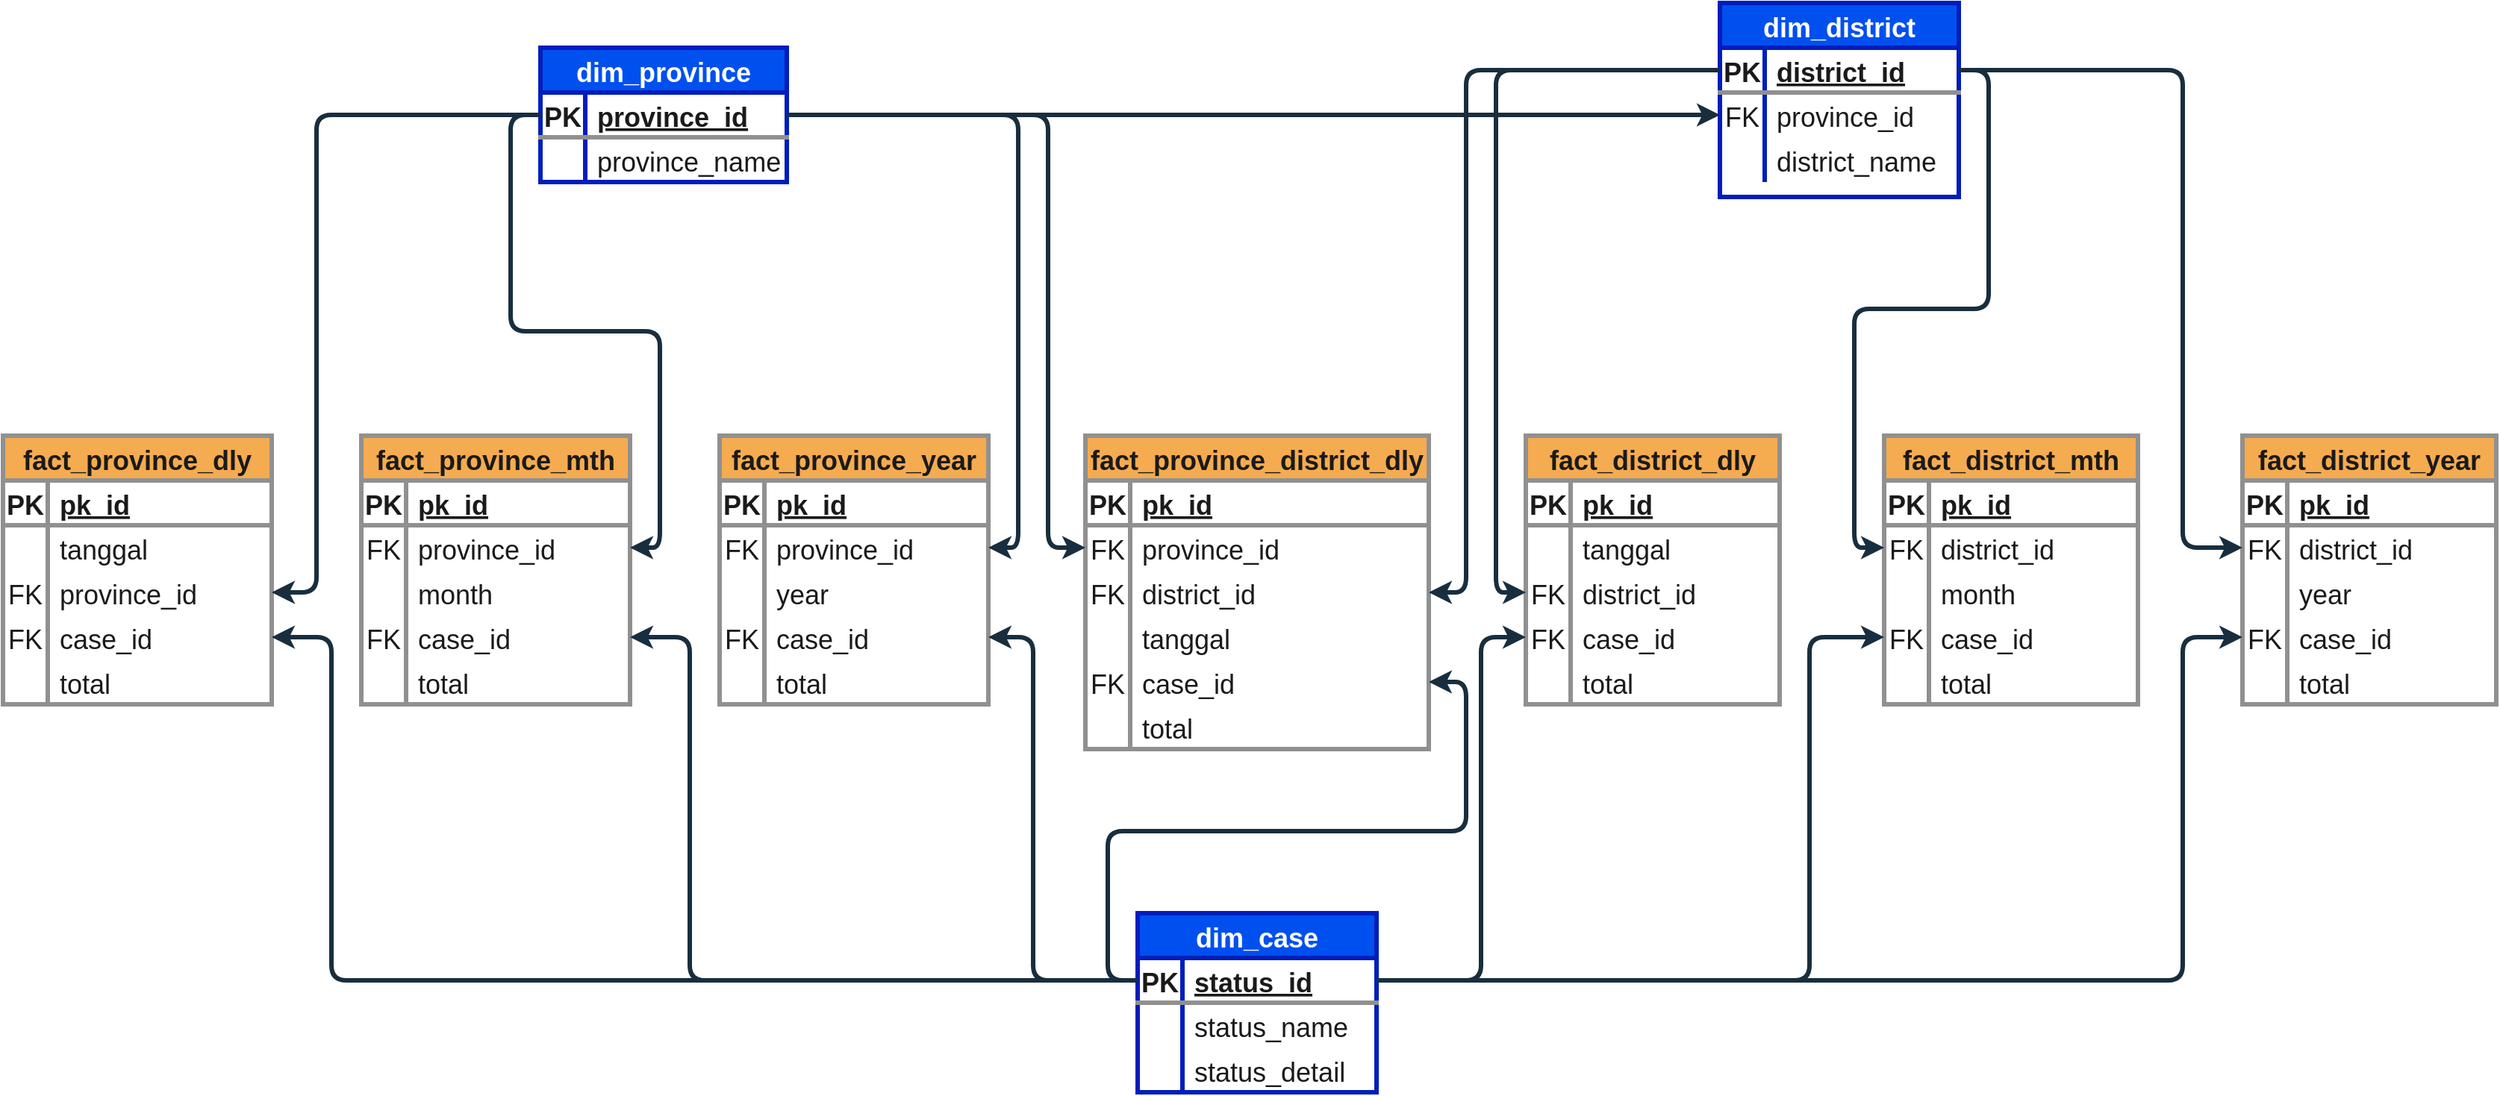 <mxfile version="17.1.0" type="device"><diagram id="R2lEEEUBdFMjLlhIrx00" name="Page-1"><mxGraphModel dx="1777" dy="952" grid="0" gridSize="10" guides="1" tooltips="1" connect="1" arrows="1" fold="1" page="1" pageScale="1" pageWidth="1700" pageHeight="900" background="#ffffff" math="0" shadow="0" extFonts="Permanent Marker^https://fonts.googleapis.com/css?family=Permanent+Marker"><root><mxCell id="0"/><mxCell id="1" parent="0"/><mxCell id="C-vyLk0tnHw3VtMMgP7b-2" value="dim_province" style="shape=table;startSize=30;container=1;collapsible=1;childLayout=tableLayout;fixedRows=1;rowLines=0;fontStyle=1;align=center;resizeLast=1;fillColor=#0050ef;strokeColor=#001DBC;fontColor=#ffffff;rounded=0;perimeterSpacing=1;strokeWidth=3;fontSize=18;" parent="1" vertex="1"><mxGeometry x="370" y="100" width="165" height="90" as="geometry"/></mxCell><mxCell id="mtWLREE-FpHignUMV0A_-235" value="" style="shape=partialRectangle;collapsible=0;dropTarget=0;pointerEvents=0;fillColor=none;points=[[0,0.5],[1,0.5]];portConstraint=eastwest;top=0;left=0;right=0;bottom=1;rounded=0;strokeColor=#909090;fontColor=#1A1A1A;fontSize=18;strokeWidth=3;" vertex="1" parent="C-vyLk0tnHw3VtMMgP7b-2"><mxGeometry y="30" width="165" height="30" as="geometry"/></mxCell><mxCell id="mtWLREE-FpHignUMV0A_-236" value="PK" style="shape=partialRectangle;overflow=hidden;connectable=0;fillColor=none;top=0;left=0;bottom=0;right=0;fontStyle=1;rounded=0;strokeColor=#909090;fontColor=#1A1A1A;fontSize=18;strokeWidth=3;" vertex="1" parent="mtWLREE-FpHignUMV0A_-235"><mxGeometry width="30" height="30" as="geometry"><mxRectangle width="30" height="30" as="alternateBounds"/></mxGeometry></mxCell><mxCell id="mtWLREE-FpHignUMV0A_-237" value="province_id" style="shape=partialRectangle;overflow=hidden;connectable=0;fillColor=none;top=0;left=0;bottom=0;right=0;align=left;spacingLeft=6;fontStyle=5;rounded=0;strokeColor=#909090;fontColor=#1A1A1A;fontSize=18;strokeWidth=3;" vertex="1" parent="mtWLREE-FpHignUMV0A_-235"><mxGeometry x="30" width="135" height="30" as="geometry"><mxRectangle width="135" height="30" as="alternateBounds"/></mxGeometry></mxCell><mxCell id="C-vyLk0tnHw3VtMMgP7b-6" value="" style="shape=partialRectangle;collapsible=0;dropTarget=0;pointerEvents=0;fillColor=none;points=[[0,0.5],[1,0.5]];portConstraint=eastwest;top=0;left=0;right=0;bottom=0;rounded=0;strokeColor=#909090;fontColor=#1A1A1A;fontSize=18;strokeWidth=3;" parent="C-vyLk0tnHw3VtMMgP7b-2" vertex="1"><mxGeometry y="60" width="165" height="30" as="geometry"/></mxCell><mxCell id="C-vyLk0tnHw3VtMMgP7b-7" value="" style="shape=partialRectangle;overflow=hidden;connectable=0;fillColor=none;top=0;left=0;bottom=0;right=0;rounded=0;strokeColor=#909090;fontColor=#1A1A1A;fontSize=18;strokeWidth=3;" parent="C-vyLk0tnHw3VtMMgP7b-6" vertex="1"><mxGeometry width="30" height="30" as="geometry"><mxRectangle width="30" height="30" as="alternateBounds"/></mxGeometry></mxCell><mxCell id="C-vyLk0tnHw3VtMMgP7b-8" value="province_name" style="shape=partialRectangle;overflow=hidden;connectable=0;fillColor=none;top=0;left=0;bottom=0;right=0;align=left;spacingLeft=6;rounded=0;strokeColor=#909090;fontColor=#1A1A1A;fontSize=18;strokeWidth=3;" parent="C-vyLk0tnHw3VtMMgP7b-6" vertex="1"><mxGeometry x="30" width="135" height="30" as="geometry"><mxRectangle width="135" height="30" as="alternateBounds"/></mxGeometry></mxCell><mxCell id="C-vyLk0tnHw3VtMMgP7b-13" value="dim_district" style="shape=table;startSize=30;container=1;collapsible=1;childLayout=tableLayout;fixedRows=1;rowLines=0;fontStyle=1;align=center;resizeLast=1;fillColor=#0050ef;fontColor=#ffffff;strokeColor=#001DBC;rounded=0;fontSize=18;strokeWidth=3;" parent="1" vertex="1"><mxGeometry x="1160" y="70" width="160" height="130" as="geometry"/></mxCell><mxCell id="C-vyLk0tnHw3VtMMgP7b-14" value="" style="shape=partialRectangle;collapsible=0;dropTarget=0;pointerEvents=0;fillColor=none;points=[[0,0.5],[1,0.5]];portConstraint=eastwest;top=0;left=0;right=0;bottom=1;rounded=0;strokeColor=#909090;fontColor=#1A1A1A;fontSize=18;strokeWidth=3;" parent="C-vyLk0tnHw3VtMMgP7b-13" vertex="1"><mxGeometry y="30" width="160" height="30" as="geometry"/></mxCell><mxCell id="C-vyLk0tnHw3VtMMgP7b-15" value="PK" style="shape=partialRectangle;overflow=hidden;connectable=0;fillColor=none;top=0;left=0;bottom=0;right=0;fontStyle=1;rounded=0;strokeColor=#909090;fontColor=#1A1A1A;fontSize=18;strokeWidth=3;" parent="C-vyLk0tnHw3VtMMgP7b-14" vertex="1"><mxGeometry width="30" height="30" as="geometry"><mxRectangle width="30" height="30" as="alternateBounds"/></mxGeometry></mxCell><mxCell id="C-vyLk0tnHw3VtMMgP7b-16" value="district_id" style="shape=partialRectangle;overflow=hidden;connectable=0;fillColor=none;top=0;left=0;bottom=0;right=0;align=left;spacingLeft=6;fontStyle=5;rounded=0;strokeColor=#909090;fontColor=#1A1A1A;fontSize=18;strokeWidth=3;" parent="C-vyLk0tnHw3VtMMgP7b-14" vertex="1"><mxGeometry x="30" width="130" height="30" as="geometry"><mxRectangle width="130" height="30" as="alternateBounds"/></mxGeometry></mxCell><mxCell id="C-vyLk0tnHw3VtMMgP7b-17" value="" style="shape=partialRectangle;collapsible=0;dropTarget=0;pointerEvents=0;fillColor=none;points=[[0,0.5],[1,0.5]];portConstraint=eastwest;top=0;left=0;right=0;bottom=0;rounded=0;strokeColor=#909090;fontColor=#1A1A1A;fontSize=18;strokeWidth=3;" parent="C-vyLk0tnHw3VtMMgP7b-13" vertex="1"><mxGeometry y="60" width="160" height="30" as="geometry"/></mxCell><mxCell id="C-vyLk0tnHw3VtMMgP7b-18" value="FK" style="shape=partialRectangle;overflow=hidden;connectable=0;fillColor=none;top=0;left=0;bottom=0;right=0;rounded=0;strokeColor=#909090;fontColor=#1A1A1A;fontSize=18;strokeWidth=3;" parent="C-vyLk0tnHw3VtMMgP7b-17" vertex="1"><mxGeometry width="30" height="30" as="geometry"><mxRectangle width="30" height="30" as="alternateBounds"/></mxGeometry></mxCell><mxCell id="C-vyLk0tnHw3VtMMgP7b-19" value="province_id" style="shape=partialRectangle;overflow=hidden;connectable=0;fillColor=none;top=0;left=0;bottom=0;right=0;align=left;spacingLeft=6;rounded=0;strokeColor=#909090;fontColor=#1A1A1A;fontSize=18;strokeWidth=3;" parent="C-vyLk0tnHw3VtMMgP7b-17" vertex="1"><mxGeometry x="30" width="130" height="30" as="geometry"><mxRectangle width="130" height="30" as="alternateBounds"/></mxGeometry></mxCell><mxCell id="C-vyLk0tnHw3VtMMgP7b-20" value="" style="shape=partialRectangle;collapsible=0;dropTarget=0;pointerEvents=0;fillColor=none;points=[[0,0.5],[1,0.5]];portConstraint=eastwest;top=0;left=0;right=0;bottom=0;rounded=0;strokeColor=#909090;fontColor=#1A1A1A;fontSize=18;strokeWidth=3;" parent="C-vyLk0tnHw3VtMMgP7b-13" vertex="1"><mxGeometry y="90" width="160" height="30" as="geometry"/></mxCell><mxCell id="C-vyLk0tnHw3VtMMgP7b-21" value="" style="shape=partialRectangle;overflow=hidden;connectable=0;fillColor=none;top=0;left=0;bottom=0;right=0;rounded=0;strokeColor=#909090;fontColor=#1A1A1A;fontSize=18;strokeWidth=3;" parent="C-vyLk0tnHw3VtMMgP7b-20" vertex="1"><mxGeometry width="30" height="30" as="geometry"><mxRectangle width="30" height="30" as="alternateBounds"/></mxGeometry></mxCell><mxCell id="C-vyLk0tnHw3VtMMgP7b-22" value="district_name" style="shape=partialRectangle;overflow=hidden;connectable=0;fillColor=none;top=0;left=0;bottom=0;right=0;align=left;spacingLeft=6;rounded=0;strokeColor=#909090;fontColor=#1A1A1A;fontSize=18;strokeWidth=3;" parent="C-vyLk0tnHw3VtMMgP7b-20" vertex="1"><mxGeometry x="30" width="130" height="30" as="geometry"><mxRectangle width="130" height="30" as="alternateBounds"/></mxGeometry></mxCell><mxCell id="C-vyLk0tnHw3VtMMgP7b-23" value="dim_case" style="shape=table;startSize=30;container=1;collapsible=1;childLayout=tableLayout;fixedRows=1;rowLines=0;fontStyle=1;align=center;resizeLast=1;fillColor=#0050ef;strokeColor=#001DBC;fontColor=#ffffff;rounded=0;fontSize=18;strokeWidth=3;" parent="1" vertex="1"><mxGeometry x="770" y="680" width="160" height="120" as="geometry"/></mxCell><mxCell id="C-vyLk0tnHw3VtMMgP7b-24" value="" style="shape=partialRectangle;collapsible=0;dropTarget=0;pointerEvents=0;fillColor=none;points=[[0,0.5],[1,0.5]];portConstraint=eastwest;top=0;left=0;right=0;bottom=1;rounded=0;strokeColor=#909090;fontColor=#1A1A1A;fontSize=18;strokeWidth=3;" parent="C-vyLk0tnHw3VtMMgP7b-23" vertex="1"><mxGeometry y="30" width="160" height="30" as="geometry"/></mxCell><mxCell id="C-vyLk0tnHw3VtMMgP7b-25" value="PK" style="shape=partialRectangle;overflow=hidden;connectable=0;fillColor=none;top=0;left=0;bottom=0;right=0;fontStyle=1;rounded=0;strokeColor=#909090;fontColor=#1A1A1A;fontSize=18;strokeWidth=3;" parent="C-vyLk0tnHw3VtMMgP7b-24" vertex="1"><mxGeometry width="30" height="30" as="geometry"><mxRectangle width="30" height="30" as="alternateBounds"/></mxGeometry></mxCell><mxCell id="C-vyLk0tnHw3VtMMgP7b-26" value="status_id" style="shape=partialRectangle;overflow=hidden;connectable=0;fillColor=none;top=0;left=0;bottom=0;right=0;align=left;spacingLeft=6;fontStyle=5;rounded=0;strokeColor=#909090;fontColor=#1A1A1A;fontSize=18;strokeWidth=3;" parent="C-vyLk0tnHw3VtMMgP7b-24" vertex="1"><mxGeometry x="30" width="130" height="30" as="geometry"><mxRectangle width="130" height="30" as="alternateBounds"/></mxGeometry></mxCell><mxCell id="C-vyLk0tnHw3VtMMgP7b-27" value="" style="shape=partialRectangle;collapsible=0;dropTarget=0;pointerEvents=0;fillColor=none;points=[[0,0.5],[1,0.5]];portConstraint=eastwest;top=0;left=0;right=0;bottom=0;rounded=0;strokeColor=#909090;fontColor=#1A1A1A;fontSize=18;strokeWidth=3;" parent="C-vyLk0tnHw3VtMMgP7b-23" vertex="1"><mxGeometry y="60" width="160" height="30" as="geometry"/></mxCell><mxCell id="C-vyLk0tnHw3VtMMgP7b-28" value="" style="shape=partialRectangle;overflow=hidden;connectable=0;fillColor=none;top=0;left=0;bottom=0;right=0;rounded=0;strokeColor=#909090;fontColor=#1A1A1A;fontSize=18;strokeWidth=3;" parent="C-vyLk0tnHw3VtMMgP7b-27" vertex="1"><mxGeometry width="30" height="30" as="geometry"><mxRectangle width="30" height="30" as="alternateBounds"/></mxGeometry></mxCell><mxCell id="C-vyLk0tnHw3VtMMgP7b-29" value="status_name" style="shape=partialRectangle;overflow=hidden;connectable=0;fillColor=none;top=0;left=0;bottom=0;right=0;align=left;spacingLeft=6;rounded=0;strokeColor=#909090;fontColor=#1A1A1A;fontSize=18;strokeWidth=3;" parent="C-vyLk0tnHw3VtMMgP7b-27" vertex="1"><mxGeometry x="30" width="130" height="30" as="geometry"><mxRectangle width="130" height="30" as="alternateBounds"/></mxGeometry></mxCell><mxCell id="mtWLREE-FpHignUMV0A_-3" style="shape=partialRectangle;collapsible=0;dropTarget=0;pointerEvents=0;fillColor=none;points=[[0,0.5],[1,0.5]];portConstraint=eastwest;top=0;left=0;right=0;bottom=0;rounded=0;strokeColor=#909090;fontColor=#1A1A1A;fontSize=18;strokeWidth=3;" vertex="1" parent="C-vyLk0tnHw3VtMMgP7b-23"><mxGeometry y="90" width="160" height="30" as="geometry"/></mxCell><mxCell id="mtWLREE-FpHignUMV0A_-4" style="shape=partialRectangle;overflow=hidden;connectable=0;fillColor=none;top=0;left=0;bottom=0;right=0;rounded=0;strokeColor=#909090;fontColor=#1A1A1A;fontSize=18;strokeWidth=3;" vertex="1" parent="mtWLREE-FpHignUMV0A_-3"><mxGeometry width="30" height="30" as="geometry"><mxRectangle width="30" height="30" as="alternateBounds"/></mxGeometry></mxCell><mxCell id="mtWLREE-FpHignUMV0A_-5" value="status_detail" style="shape=partialRectangle;overflow=hidden;connectable=0;fillColor=none;top=0;left=0;bottom=0;right=0;align=left;spacingLeft=6;rounded=0;strokeColor=#909090;fontColor=#1A1A1A;fontSize=18;strokeWidth=3;" vertex="1" parent="mtWLREE-FpHignUMV0A_-3"><mxGeometry x="30" width="130" height="30" as="geometry"><mxRectangle width="130" height="30" as="alternateBounds"/></mxGeometry></mxCell><mxCell id="mtWLREE-FpHignUMV0A_-15" value="fact_province_district_dly" style="shape=table;startSize=30;container=1;collapsible=1;childLayout=tableLayout;fixedRows=1;rowLines=0;fontStyle=1;align=center;resizeLast=1;fillColor=#F5AB50;strokeColor=#909090;fontColor=#1A1A1A;rounded=0;fontSize=18;strokeWidth=3;" vertex="1" parent="1"><mxGeometry x="735" y="360" width="230" height="210" as="geometry"/></mxCell><mxCell id="mtWLREE-FpHignUMV0A_-16" value="" style="shape=partialRectangle;collapsible=0;dropTarget=0;pointerEvents=0;fillColor=none;points=[[0,0.5],[1,0.5]];portConstraint=eastwest;top=0;left=0;right=0;bottom=1;rounded=0;strokeColor=#909090;fontColor=#1A1A1A;fontSize=18;strokeWidth=3;" vertex="1" parent="mtWLREE-FpHignUMV0A_-15"><mxGeometry y="30" width="230" height="30" as="geometry"/></mxCell><mxCell id="mtWLREE-FpHignUMV0A_-17" value="PK" style="shape=partialRectangle;overflow=hidden;connectable=0;fillColor=none;top=0;left=0;bottom=0;right=0;fontStyle=1;rounded=0;strokeColor=#909090;fontColor=#1A1A1A;fontSize=18;strokeWidth=3;" vertex="1" parent="mtWLREE-FpHignUMV0A_-16"><mxGeometry width="30" height="30" as="geometry"><mxRectangle width="30" height="30" as="alternateBounds"/></mxGeometry></mxCell><mxCell id="mtWLREE-FpHignUMV0A_-18" value="pk_id" style="shape=partialRectangle;overflow=hidden;connectable=0;fillColor=none;top=0;left=0;bottom=0;right=0;align=left;spacingLeft=6;fontStyle=5;rounded=0;strokeColor=#909090;fontColor=#1A1A1A;fontSize=18;strokeWidth=3;" vertex="1" parent="mtWLREE-FpHignUMV0A_-16"><mxGeometry x="30" width="200" height="30" as="geometry"><mxRectangle width="200" height="30" as="alternateBounds"/></mxGeometry></mxCell><mxCell id="mtWLREE-FpHignUMV0A_-19" value="" style="shape=partialRectangle;collapsible=0;dropTarget=0;pointerEvents=0;fillColor=none;points=[[0,0.5],[1,0.5]];portConstraint=eastwest;top=0;left=0;right=0;bottom=0;rounded=0;strokeColor=#909090;fontColor=#1A1A1A;fontSize=18;strokeWidth=3;" vertex="1" parent="mtWLREE-FpHignUMV0A_-15"><mxGeometry y="60" width="230" height="30" as="geometry"/></mxCell><mxCell id="mtWLREE-FpHignUMV0A_-20" value="FK" style="shape=partialRectangle;overflow=hidden;connectable=0;fillColor=none;top=0;left=0;bottom=0;right=0;rounded=0;strokeColor=#909090;fontColor=#1A1A1A;fontSize=18;strokeWidth=3;" vertex="1" parent="mtWLREE-FpHignUMV0A_-19"><mxGeometry width="30" height="30" as="geometry"><mxRectangle width="30" height="30" as="alternateBounds"/></mxGeometry></mxCell><mxCell id="mtWLREE-FpHignUMV0A_-21" value="province_id" style="shape=partialRectangle;overflow=hidden;connectable=0;fillColor=none;top=0;left=0;bottom=0;right=0;align=left;spacingLeft=6;rounded=0;strokeColor=#000000;fontColor=#1A1A1A;fontSize=18;strokeWidth=3;" vertex="1" parent="mtWLREE-FpHignUMV0A_-19"><mxGeometry x="30" width="200" height="30" as="geometry"><mxRectangle width="200" height="30" as="alternateBounds"/></mxGeometry></mxCell><mxCell id="mtWLREE-FpHignUMV0A_-22" style="shape=partialRectangle;collapsible=0;dropTarget=0;pointerEvents=0;fillColor=none;points=[[0,0.5],[1,0.5]];portConstraint=eastwest;top=0;left=0;right=0;bottom=0;rounded=0;strokeColor=#909090;fontColor=#1A1A1A;fontSize=18;strokeWidth=3;" vertex="1" parent="mtWLREE-FpHignUMV0A_-15"><mxGeometry y="90" width="230" height="30" as="geometry"/></mxCell><mxCell id="mtWLREE-FpHignUMV0A_-23" value="FK" style="shape=partialRectangle;overflow=hidden;connectable=0;fillColor=none;top=0;left=0;bottom=0;right=0;rounded=0;strokeColor=#909090;fontColor=#1A1A1A;fontSize=18;strokeWidth=3;" vertex="1" parent="mtWLREE-FpHignUMV0A_-22"><mxGeometry width="30" height="30" as="geometry"><mxRectangle width="30" height="30" as="alternateBounds"/></mxGeometry></mxCell><mxCell id="mtWLREE-FpHignUMV0A_-24" value="district_id" style="shape=partialRectangle;overflow=hidden;connectable=0;fillColor=none;top=0;left=0;bottom=0;right=0;align=left;spacingLeft=6;rounded=0;strokeColor=default;fontColor=#1A1A1A;fontSize=18;strokeWidth=3;" vertex="1" parent="mtWLREE-FpHignUMV0A_-22"><mxGeometry x="30" width="200" height="30" as="geometry"><mxRectangle width="200" height="30" as="alternateBounds"/></mxGeometry></mxCell><mxCell id="mtWLREE-FpHignUMV0A_-31" style="shape=partialRectangle;collapsible=0;dropTarget=0;pointerEvents=0;fillColor=none;points=[[0,0.5],[1,0.5]];portConstraint=eastwest;top=0;left=0;right=0;bottom=0;rounded=0;strokeColor=#909090;fontColor=#1A1A1A;fontSize=18;strokeWidth=3;" vertex="1" parent="mtWLREE-FpHignUMV0A_-15"><mxGeometry y="120" width="230" height="30" as="geometry"/></mxCell><mxCell id="mtWLREE-FpHignUMV0A_-32" style="shape=partialRectangle;overflow=hidden;connectable=0;fillColor=none;top=0;left=0;bottom=0;right=0;rounded=0;strokeColor=#909090;fontColor=#1A1A1A;fontSize=18;strokeWidth=3;" vertex="1" parent="mtWLREE-FpHignUMV0A_-31"><mxGeometry width="30" height="30" as="geometry"><mxRectangle width="30" height="30" as="alternateBounds"/></mxGeometry></mxCell><mxCell id="mtWLREE-FpHignUMV0A_-33" value="tanggal" style="shape=partialRectangle;overflow=hidden;connectable=0;fillColor=none;top=0;left=0;bottom=0;right=0;align=left;spacingLeft=6;rounded=0;strokeColor=#909090;fontColor=#1A1A1A;fontSize=18;strokeWidth=3;" vertex="1" parent="mtWLREE-FpHignUMV0A_-31"><mxGeometry x="30" width="200" height="30" as="geometry"><mxRectangle width="200" height="30" as="alternateBounds"/></mxGeometry></mxCell><mxCell id="mtWLREE-FpHignUMV0A_-28" style="shape=partialRectangle;collapsible=0;dropTarget=0;pointerEvents=0;fillColor=none;points=[[0,0.5],[1,0.5]];portConstraint=eastwest;top=0;left=0;right=0;bottom=0;rounded=0;strokeColor=#909090;fontColor=#1A1A1A;fontSize=18;strokeWidth=3;" vertex="1" parent="mtWLREE-FpHignUMV0A_-15"><mxGeometry y="150" width="230" height="30" as="geometry"/></mxCell><mxCell id="mtWLREE-FpHignUMV0A_-29" value="FK" style="shape=partialRectangle;overflow=hidden;connectable=0;fillColor=none;top=0;left=0;bottom=0;right=0;rounded=0;strokeColor=#909090;fontColor=#1A1A1A;fontSize=18;strokeWidth=3;" vertex="1" parent="mtWLREE-FpHignUMV0A_-28"><mxGeometry width="30" height="30" as="geometry"><mxRectangle width="30" height="30" as="alternateBounds"/></mxGeometry></mxCell><mxCell id="mtWLREE-FpHignUMV0A_-30" value="case_id" style="shape=partialRectangle;overflow=hidden;connectable=0;fillColor=none;top=0;left=0;bottom=0;right=0;align=left;spacingLeft=6;rounded=0;strokeColor=#909090;fontColor=#1A1A1A;fontSize=18;strokeWidth=3;" vertex="1" parent="mtWLREE-FpHignUMV0A_-28"><mxGeometry x="30" width="200" height="30" as="geometry"><mxRectangle width="200" height="30" as="alternateBounds"/></mxGeometry></mxCell><mxCell id="mtWLREE-FpHignUMV0A_-25" style="shape=partialRectangle;collapsible=0;dropTarget=0;pointerEvents=0;fillColor=none;points=[[0,0.5],[1,0.5]];portConstraint=eastwest;top=0;left=0;right=0;bottom=0;rounded=0;strokeColor=#909090;fontColor=#1A1A1A;fontSize=18;strokeWidth=3;" vertex="1" parent="mtWLREE-FpHignUMV0A_-15"><mxGeometry y="180" width="230" height="30" as="geometry"/></mxCell><mxCell id="mtWLREE-FpHignUMV0A_-26" style="shape=partialRectangle;overflow=hidden;connectable=0;fillColor=none;top=0;left=0;bottom=0;right=0;rounded=0;strokeColor=#909090;fontColor=#1A1A1A;fontSize=18;strokeWidth=3;" vertex="1" parent="mtWLREE-FpHignUMV0A_-25"><mxGeometry width="30" height="30" as="geometry"><mxRectangle width="30" height="30" as="alternateBounds"/></mxGeometry></mxCell><mxCell id="mtWLREE-FpHignUMV0A_-27" value="total" style="shape=partialRectangle;overflow=hidden;connectable=0;fillColor=none;top=0;left=0;bottom=0;right=0;align=left;spacingLeft=6;rounded=0;strokeColor=#909090;fontColor=#1A1A1A;fontSize=18;strokeWidth=3;" vertex="1" parent="mtWLREE-FpHignUMV0A_-25"><mxGeometry x="30" width="200" height="30" as="geometry"><mxRectangle width="200" height="30" as="alternateBounds"/></mxGeometry></mxCell><mxCell id="mtWLREE-FpHignUMV0A_-41" value="fact_province_dly" style="shape=table;startSize=30;container=1;collapsible=1;childLayout=tableLayout;fixedRows=1;rowLines=0;fontStyle=1;align=center;resizeLast=1;fillColor=#F5AB50;strokeColor=#909090;fontColor=#1A1A1A;rounded=0;fontSize=18;strokeWidth=3;" vertex="1" parent="1"><mxGeometry x="10" y="360" width="180" height="180" as="geometry"/></mxCell><mxCell id="mtWLREE-FpHignUMV0A_-42" value="" style="shape=partialRectangle;collapsible=0;dropTarget=0;pointerEvents=0;fillColor=none;points=[[0,0.5],[1,0.5]];portConstraint=eastwest;top=0;left=0;right=0;bottom=1;rounded=0;strokeColor=#909090;fontColor=#1A1A1A;fontSize=18;strokeWidth=3;" vertex="1" parent="mtWLREE-FpHignUMV0A_-41"><mxGeometry y="30" width="180" height="30" as="geometry"/></mxCell><mxCell id="mtWLREE-FpHignUMV0A_-43" value="PK" style="shape=partialRectangle;overflow=hidden;connectable=0;fillColor=none;top=0;left=0;bottom=0;right=0;fontStyle=1;rounded=0;strokeColor=#909090;fontColor=#1A1A1A;fontSize=18;strokeWidth=3;" vertex="1" parent="mtWLREE-FpHignUMV0A_-42"><mxGeometry width="30" height="30" as="geometry"><mxRectangle width="30" height="30" as="alternateBounds"/></mxGeometry></mxCell><mxCell id="mtWLREE-FpHignUMV0A_-44" value="pk_id" style="shape=partialRectangle;overflow=hidden;connectable=0;fillColor=none;top=0;left=0;bottom=0;right=0;align=left;spacingLeft=6;fontStyle=5;rounded=0;strokeColor=#909090;fontColor=#1A1A1A;fontSize=18;strokeWidth=3;" vertex="1" parent="mtWLREE-FpHignUMV0A_-42"><mxGeometry x="30" width="150" height="30" as="geometry"><mxRectangle width="150" height="30" as="alternateBounds"/></mxGeometry></mxCell><mxCell id="mtWLREE-FpHignUMV0A_-45" value="" style="shape=partialRectangle;collapsible=0;dropTarget=0;pointerEvents=0;fillColor=none;points=[[0,0.5],[1,0.5]];portConstraint=eastwest;top=0;left=0;right=0;bottom=0;rounded=0;strokeColor=#909090;fontColor=#1A1A1A;fontSize=18;strokeWidth=3;" vertex="1" parent="mtWLREE-FpHignUMV0A_-41"><mxGeometry y="60" width="180" height="30" as="geometry"/></mxCell><mxCell id="mtWLREE-FpHignUMV0A_-46" value="" style="shape=partialRectangle;overflow=hidden;connectable=0;fillColor=none;top=0;left=0;bottom=0;right=0;rounded=0;strokeColor=#909090;fontColor=#1A1A1A;fontSize=18;strokeWidth=3;" vertex="1" parent="mtWLREE-FpHignUMV0A_-45"><mxGeometry width="30" height="30" as="geometry"><mxRectangle width="30" height="30" as="alternateBounds"/></mxGeometry></mxCell><mxCell id="mtWLREE-FpHignUMV0A_-47" value="tanggal" style="shape=partialRectangle;overflow=hidden;connectable=0;fillColor=none;top=0;left=0;bottom=0;right=0;align=left;spacingLeft=6;rounded=0;strokeColor=#909090;fontColor=#1A1A1A;fontSize=18;strokeWidth=3;" vertex="1" parent="mtWLREE-FpHignUMV0A_-45"><mxGeometry x="30" width="150" height="30" as="geometry"><mxRectangle width="150" height="30" as="alternateBounds"/></mxGeometry></mxCell><mxCell id="mtWLREE-FpHignUMV0A_-48" style="shape=partialRectangle;collapsible=0;dropTarget=0;pointerEvents=0;fillColor=none;points=[[0,0.5],[1,0.5]];portConstraint=eastwest;top=0;left=0;right=0;bottom=0;rounded=0;strokeColor=#909090;fontColor=#1A1A1A;fontSize=18;strokeWidth=3;" vertex="1" parent="mtWLREE-FpHignUMV0A_-41"><mxGeometry y="90" width="180" height="30" as="geometry"/></mxCell><mxCell id="mtWLREE-FpHignUMV0A_-49" value="FK" style="shape=partialRectangle;overflow=hidden;connectable=0;fillColor=none;top=0;left=0;bottom=0;right=0;rounded=0;strokeColor=#909090;fontColor=#1A1A1A;fontSize=18;strokeWidth=3;" vertex="1" parent="mtWLREE-FpHignUMV0A_-48"><mxGeometry width="30" height="30" as="geometry"><mxRectangle width="30" height="30" as="alternateBounds"/></mxGeometry></mxCell><mxCell id="mtWLREE-FpHignUMV0A_-50" value="province_id" style="shape=partialRectangle;overflow=hidden;connectable=0;fillColor=none;top=0;left=0;bottom=0;right=0;align=left;spacingLeft=6;rounded=0;strokeColor=#909090;fontColor=#1A1A1A;fontSize=18;labelBorderColor=none;perimeterSpacing=7;strokeWidth=3;" vertex="1" parent="mtWLREE-FpHignUMV0A_-48"><mxGeometry x="30" width="150" height="30" as="geometry"><mxRectangle width="150" height="30" as="alternateBounds"/></mxGeometry></mxCell><mxCell id="mtWLREE-FpHignUMV0A_-51" style="shape=partialRectangle;collapsible=0;dropTarget=0;pointerEvents=0;fillColor=none;points=[[0,0.5],[1,0.5]];portConstraint=eastwest;top=0;left=0;right=0;bottom=0;rounded=0;strokeColor=#909090;fontColor=#1A1A1A;fontSize=18;strokeWidth=3;" vertex="1" parent="mtWLREE-FpHignUMV0A_-41"><mxGeometry y="120" width="180" height="30" as="geometry"/></mxCell><mxCell id="mtWLREE-FpHignUMV0A_-52" value="FK" style="shape=partialRectangle;overflow=hidden;connectable=0;fillColor=none;top=0;left=0;bottom=0;right=0;rounded=0;strokeColor=#909090;fontColor=#1A1A1A;fontSize=18;strokeWidth=3;" vertex="1" parent="mtWLREE-FpHignUMV0A_-51"><mxGeometry width="30" height="30" as="geometry"><mxRectangle width="30" height="30" as="alternateBounds"/></mxGeometry></mxCell><mxCell id="mtWLREE-FpHignUMV0A_-53" value="case_id" style="shape=partialRectangle;overflow=hidden;connectable=0;fillColor=none;top=0;left=0;bottom=0;right=0;align=left;spacingLeft=6;rounded=0;strokeColor=#909090;fontColor=#1A1A1A;fontSize=18;strokeWidth=3;" vertex="1" parent="mtWLREE-FpHignUMV0A_-51"><mxGeometry x="30" width="150" height="30" as="geometry"><mxRectangle width="150" height="30" as="alternateBounds"/></mxGeometry></mxCell><mxCell id="mtWLREE-FpHignUMV0A_-57" style="shape=partialRectangle;collapsible=0;dropTarget=0;pointerEvents=0;fillColor=none;points=[[0,0.5],[1,0.5]];portConstraint=eastwest;top=0;left=0;right=0;bottom=0;rounded=0;strokeColor=#909090;fontColor=#1A1A1A;fontSize=18;strokeWidth=3;" vertex="1" parent="mtWLREE-FpHignUMV0A_-41"><mxGeometry y="150" width="180" height="30" as="geometry"/></mxCell><mxCell id="mtWLREE-FpHignUMV0A_-58" style="shape=partialRectangle;overflow=hidden;connectable=0;fillColor=none;top=0;left=0;bottom=0;right=0;rounded=0;strokeColor=#909090;fontColor=#1A1A1A;fontSize=18;strokeWidth=3;" vertex="1" parent="mtWLREE-FpHignUMV0A_-57"><mxGeometry width="30" height="30" as="geometry"><mxRectangle width="30" height="30" as="alternateBounds"/></mxGeometry></mxCell><mxCell id="mtWLREE-FpHignUMV0A_-59" value="total" style="shape=partialRectangle;overflow=hidden;connectable=0;fillColor=none;top=0;left=0;bottom=0;right=0;align=left;spacingLeft=6;rounded=0;strokeColor=#909090;fontColor=#1A1A1A;fontSize=18;strokeWidth=3;" vertex="1" parent="mtWLREE-FpHignUMV0A_-57"><mxGeometry x="30" width="150" height="30" as="geometry"><mxRectangle width="150" height="30" as="alternateBounds"/></mxGeometry></mxCell><mxCell id="mtWLREE-FpHignUMV0A_-60" value="fact_province_mth" style="shape=table;startSize=30;container=1;collapsible=1;childLayout=tableLayout;fixedRows=1;rowLines=0;fontStyle=1;align=center;resizeLast=1;fillColor=#F5AB50;strokeColor=#909090;fontColor=#1A1A1A;rounded=0;fontSize=18;strokeWidth=3;" vertex="1" parent="1"><mxGeometry x="250" y="360" width="180" height="180" as="geometry"/></mxCell><mxCell id="mtWLREE-FpHignUMV0A_-61" value="" style="shape=partialRectangle;collapsible=0;dropTarget=0;pointerEvents=0;fillColor=none;points=[[0,0.5],[1,0.5]];portConstraint=eastwest;top=0;left=0;right=0;bottom=1;rounded=0;strokeColor=#909090;fontColor=#1A1A1A;fontSize=18;strokeWidth=3;" vertex="1" parent="mtWLREE-FpHignUMV0A_-60"><mxGeometry y="30" width="180" height="30" as="geometry"/></mxCell><mxCell id="mtWLREE-FpHignUMV0A_-62" value="PK" style="shape=partialRectangle;overflow=hidden;connectable=0;fillColor=none;top=0;left=0;bottom=0;right=0;fontStyle=1;rounded=0;strokeColor=#909090;fontColor=#1A1A1A;fontSize=18;strokeWidth=3;" vertex="1" parent="mtWLREE-FpHignUMV0A_-61"><mxGeometry width="30" height="30" as="geometry"><mxRectangle width="30" height="30" as="alternateBounds"/></mxGeometry></mxCell><mxCell id="mtWLREE-FpHignUMV0A_-63" value="pk_id" style="shape=partialRectangle;overflow=hidden;connectable=0;fillColor=none;top=0;left=0;bottom=0;right=0;align=left;spacingLeft=6;fontStyle=5;rounded=0;strokeColor=#909090;fontColor=#1A1A1A;fontSize=18;strokeWidth=3;" vertex="1" parent="mtWLREE-FpHignUMV0A_-61"><mxGeometry x="30" width="150" height="30" as="geometry"><mxRectangle width="150" height="30" as="alternateBounds"/></mxGeometry></mxCell><mxCell id="mtWLREE-FpHignUMV0A_-64" value="" style="shape=partialRectangle;collapsible=0;dropTarget=0;pointerEvents=0;fillColor=none;points=[[0,0.5],[1,0.5]];portConstraint=eastwest;top=0;left=0;right=0;bottom=0;rounded=0;strokeColor=#909090;fontColor=#1A1A1A;fontSize=18;strokeWidth=3;" vertex="1" parent="mtWLREE-FpHignUMV0A_-60"><mxGeometry y="60" width="180" height="30" as="geometry"/></mxCell><mxCell id="mtWLREE-FpHignUMV0A_-65" value="FK" style="shape=partialRectangle;overflow=hidden;connectable=0;fillColor=none;top=0;left=0;bottom=0;right=0;rounded=0;strokeColor=#909090;fontColor=#1A1A1A;fontSize=18;strokeWidth=3;" vertex="1" parent="mtWLREE-FpHignUMV0A_-64"><mxGeometry width="30" height="30" as="geometry"><mxRectangle width="30" height="30" as="alternateBounds"/></mxGeometry></mxCell><mxCell id="mtWLREE-FpHignUMV0A_-66" value="province_id" style="shape=partialRectangle;overflow=hidden;connectable=0;fillColor=none;top=0;left=0;bottom=0;right=0;align=left;spacingLeft=6;rounded=0;strokeColor=#909090;fontColor=#1A1A1A;fontSize=18;strokeWidth=3;" vertex="1" parent="mtWLREE-FpHignUMV0A_-64"><mxGeometry x="30" width="150" height="30" as="geometry"><mxRectangle width="150" height="30" as="alternateBounds"/></mxGeometry></mxCell><mxCell id="mtWLREE-FpHignUMV0A_-67" style="shape=partialRectangle;collapsible=0;dropTarget=0;pointerEvents=0;fillColor=none;points=[[0,0.5],[1,0.5]];portConstraint=eastwest;top=0;left=0;right=0;bottom=0;rounded=0;strokeColor=#909090;fontColor=#1A1A1A;fontSize=18;strokeWidth=3;" vertex="1" parent="mtWLREE-FpHignUMV0A_-60"><mxGeometry y="90" width="180" height="30" as="geometry"/></mxCell><mxCell id="mtWLREE-FpHignUMV0A_-68" value="" style="shape=partialRectangle;overflow=hidden;connectable=0;fillColor=none;top=0;left=0;bottom=0;right=0;rounded=0;strokeColor=#909090;fontColor=#1A1A1A;fontSize=18;strokeWidth=3;" vertex="1" parent="mtWLREE-FpHignUMV0A_-67"><mxGeometry width="30" height="30" as="geometry"><mxRectangle width="30" height="30" as="alternateBounds"/></mxGeometry></mxCell><mxCell id="mtWLREE-FpHignUMV0A_-69" value="month" style="shape=partialRectangle;overflow=hidden;connectable=0;fillColor=none;top=0;left=0;bottom=0;right=0;align=left;spacingLeft=6;rounded=0;strokeColor=#909090;fontColor=#1A1A1A;fontSize=18;strokeWidth=3;" vertex="1" parent="mtWLREE-FpHignUMV0A_-67"><mxGeometry x="30" width="150" height="30" as="geometry"><mxRectangle width="150" height="30" as="alternateBounds"/></mxGeometry></mxCell><mxCell id="mtWLREE-FpHignUMV0A_-73" style="shape=partialRectangle;collapsible=0;dropTarget=0;pointerEvents=0;fillColor=none;points=[[0,0.5],[1,0.5]];portConstraint=eastwest;top=0;left=0;right=0;bottom=0;rounded=0;strokeColor=#909090;fontColor=#1A1A1A;fontSize=18;strokeWidth=3;" vertex="1" parent="mtWLREE-FpHignUMV0A_-60"><mxGeometry y="120" width="180" height="30" as="geometry"/></mxCell><mxCell id="mtWLREE-FpHignUMV0A_-74" value="FK" style="shape=partialRectangle;overflow=hidden;connectable=0;fillColor=none;top=0;left=0;bottom=0;right=0;rounded=0;strokeColor=#909090;fontColor=#1A1A1A;fontSize=18;strokeWidth=3;" vertex="1" parent="mtWLREE-FpHignUMV0A_-73"><mxGeometry width="30" height="30" as="geometry"><mxRectangle width="30" height="30" as="alternateBounds"/></mxGeometry></mxCell><mxCell id="mtWLREE-FpHignUMV0A_-75" value="case_id" style="shape=partialRectangle;overflow=hidden;connectable=0;fillColor=none;top=0;left=0;bottom=0;right=0;align=left;spacingLeft=6;rounded=0;strokeColor=#909090;fontColor=#1A1A1A;fontSize=18;strokeWidth=3;" vertex="1" parent="mtWLREE-FpHignUMV0A_-73"><mxGeometry x="30" width="150" height="30" as="geometry"><mxRectangle width="150" height="30" as="alternateBounds"/></mxGeometry></mxCell><mxCell id="mtWLREE-FpHignUMV0A_-76" style="shape=partialRectangle;collapsible=0;dropTarget=0;pointerEvents=0;fillColor=none;points=[[0,0.5],[1,0.5]];portConstraint=eastwest;top=0;left=0;right=0;bottom=0;rounded=0;strokeColor=#909090;fontColor=#1A1A1A;fontSize=18;strokeWidth=3;" vertex="1" parent="mtWLREE-FpHignUMV0A_-60"><mxGeometry y="150" width="180" height="30" as="geometry"/></mxCell><mxCell id="mtWLREE-FpHignUMV0A_-77" style="shape=partialRectangle;overflow=hidden;connectable=0;fillColor=none;top=0;left=0;bottom=0;right=0;rounded=0;strokeColor=#909090;fontColor=#1A1A1A;fontSize=18;strokeWidth=3;" vertex="1" parent="mtWLREE-FpHignUMV0A_-76"><mxGeometry width="30" height="30" as="geometry"><mxRectangle width="30" height="30" as="alternateBounds"/></mxGeometry></mxCell><mxCell id="mtWLREE-FpHignUMV0A_-78" value="total" style="shape=partialRectangle;overflow=hidden;connectable=0;fillColor=none;top=0;left=0;bottom=0;right=0;align=left;spacingLeft=6;rounded=0;strokeColor=#909090;fontColor=#1A1A1A;fontSize=18;strokeWidth=3;" vertex="1" parent="mtWLREE-FpHignUMV0A_-76"><mxGeometry x="30" width="150" height="30" as="geometry"><mxRectangle width="150" height="30" as="alternateBounds"/></mxGeometry></mxCell><mxCell id="mtWLREE-FpHignUMV0A_-158" value="fact_province_year" style="shape=table;startSize=30;container=1;collapsible=1;childLayout=tableLayout;fixedRows=1;rowLines=0;fontStyle=1;align=center;resizeLast=1;fillColor=#F5AB50;strokeColor=#909090;fontColor=#1A1A1A;rounded=0;fontSize=18;strokeWidth=3;" vertex="1" parent="1"><mxGeometry x="490" y="360" width="180" height="180" as="geometry"/></mxCell><mxCell id="mtWLREE-FpHignUMV0A_-159" value="" style="shape=partialRectangle;collapsible=0;dropTarget=0;pointerEvents=0;fillColor=none;points=[[0,0.5],[1,0.5]];portConstraint=eastwest;top=0;left=0;right=0;bottom=1;rounded=0;strokeColor=#909090;fontColor=#1A1A1A;fontSize=18;strokeWidth=3;" vertex="1" parent="mtWLREE-FpHignUMV0A_-158"><mxGeometry y="30" width="180" height="30" as="geometry"/></mxCell><mxCell id="mtWLREE-FpHignUMV0A_-160" value="PK" style="shape=partialRectangle;overflow=hidden;connectable=0;fillColor=none;top=0;left=0;bottom=0;right=0;fontStyle=1;rounded=0;strokeColor=#909090;fontColor=#1A1A1A;fontSize=18;strokeWidth=3;" vertex="1" parent="mtWLREE-FpHignUMV0A_-159"><mxGeometry width="30" height="30" as="geometry"><mxRectangle width="30" height="30" as="alternateBounds"/></mxGeometry></mxCell><mxCell id="mtWLREE-FpHignUMV0A_-161" value="pk_id" style="shape=partialRectangle;overflow=hidden;connectable=0;fillColor=none;top=0;left=0;bottom=0;right=0;align=left;spacingLeft=6;fontStyle=5;rounded=0;strokeColor=#909090;fontColor=#1A1A1A;fontSize=18;strokeWidth=3;" vertex="1" parent="mtWLREE-FpHignUMV0A_-159"><mxGeometry x="30" width="150" height="30" as="geometry"><mxRectangle width="150" height="30" as="alternateBounds"/></mxGeometry></mxCell><mxCell id="mtWLREE-FpHignUMV0A_-162" value="" style="shape=partialRectangle;collapsible=0;dropTarget=0;pointerEvents=0;fillColor=none;points=[[0,0.5],[1,0.5]];portConstraint=eastwest;top=0;left=0;right=0;bottom=0;rounded=0;strokeColor=#909090;fontColor=#1A1A1A;fontSize=18;strokeWidth=3;" vertex="1" parent="mtWLREE-FpHignUMV0A_-158"><mxGeometry y="60" width="180" height="30" as="geometry"/></mxCell><mxCell id="mtWLREE-FpHignUMV0A_-163" value="FK" style="shape=partialRectangle;overflow=hidden;connectable=0;fillColor=none;top=0;left=0;bottom=0;right=0;rounded=0;strokeColor=#909090;fontColor=#1A1A1A;fontSize=18;strokeWidth=3;" vertex="1" parent="mtWLREE-FpHignUMV0A_-162"><mxGeometry width="30" height="30" as="geometry"><mxRectangle width="30" height="30" as="alternateBounds"/></mxGeometry></mxCell><mxCell id="mtWLREE-FpHignUMV0A_-164" value="province_id" style="shape=partialRectangle;overflow=hidden;connectable=0;fillColor=none;top=0;left=0;bottom=0;right=0;align=left;spacingLeft=6;rounded=0;strokeColor=#909090;fontColor=#1A1A1A;fontSize=18;strokeWidth=3;" vertex="1" parent="mtWLREE-FpHignUMV0A_-162"><mxGeometry x="30" width="150" height="30" as="geometry"><mxRectangle width="150" height="30" as="alternateBounds"/></mxGeometry></mxCell><mxCell id="mtWLREE-FpHignUMV0A_-165" style="shape=partialRectangle;collapsible=0;dropTarget=0;pointerEvents=0;fillColor=none;points=[[0,0.5],[1,0.5]];portConstraint=eastwest;top=0;left=0;right=0;bottom=0;rounded=0;strokeColor=#909090;fontColor=#1A1A1A;fontSize=18;strokeWidth=3;" vertex="1" parent="mtWLREE-FpHignUMV0A_-158"><mxGeometry y="90" width="180" height="30" as="geometry"/></mxCell><mxCell id="mtWLREE-FpHignUMV0A_-166" value="" style="shape=partialRectangle;overflow=hidden;connectable=0;fillColor=none;top=0;left=0;bottom=0;right=0;rounded=0;strokeColor=#909090;fontColor=#1A1A1A;fontSize=18;strokeWidth=3;" vertex="1" parent="mtWLREE-FpHignUMV0A_-165"><mxGeometry width="30" height="30" as="geometry"><mxRectangle width="30" height="30" as="alternateBounds"/></mxGeometry></mxCell><mxCell id="mtWLREE-FpHignUMV0A_-167" value="year" style="shape=partialRectangle;overflow=hidden;connectable=0;fillColor=none;top=0;left=0;bottom=0;right=0;align=left;spacingLeft=6;rounded=0;strokeColor=#909090;fontColor=#1A1A1A;fontSize=18;strokeWidth=3;" vertex="1" parent="mtWLREE-FpHignUMV0A_-165"><mxGeometry x="30" width="150" height="30" as="geometry"><mxRectangle width="150" height="30" as="alternateBounds"/></mxGeometry></mxCell><mxCell id="mtWLREE-FpHignUMV0A_-168" style="shape=partialRectangle;collapsible=0;dropTarget=0;pointerEvents=0;fillColor=none;points=[[0,0.5],[1,0.5]];portConstraint=eastwest;top=0;left=0;right=0;bottom=0;rounded=0;strokeColor=#909090;fontColor=#1A1A1A;fontSize=18;strokeWidth=3;" vertex="1" parent="mtWLREE-FpHignUMV0A_-158"><mxGeometry y="120" width="180" height="30" as="geometry"/></mxCell><mxCell id="mtWLREE-FpHignUMV0A_-169" value="FK" style="shape=partialRectangle;overflow=hidden;connectable=0;fillColor=none;top=0;left=0;bottom=0;right=0;rounded=0;strokeColor=#909090;fontColor=#1A1A1A;fontSize=18;strokeWidth=3;" vertex="1" parent="mtWLREE-FpHignUMV0A_-168"><mxGeometry width="30" height="30" as="geometry"><mxRectangle width="30" height="30" as="alternateBounds"/></mxGeometry></mxCell><mxCell id="mtWLREE-FpHignUMV0A_-170" value="case_id" style="shape=partialRectangle;overflow=hidden;connectable=0;fillColor=none;top=0;left=0;bottom=0;right=0;align=left;spacingLeft=6;rounded=0;strokeColor=#909090;fontColor=#1A1A1A;fontSize=18;strokeWidth=3;" vertex="1" parent="mtWLREE-FpHignUMV0A_-168"><mxGeometry x="30" width="150" height="30" as="geometry"><mxRectangle width="150" height="30" as="alternateBounds"/></mxGeometry></mxCell><mxCell id="mtWLREE-FpHignUMV0A_-171" style="shape=partialRectangle;collapsible=0;dropTarget=0;pointerEvents=0;fillColor=none;points=[[0,0.5],[1,0.5]];portConstraint=eastwest;top=0;left=0;right=0;bottom=0;rounded=0;strokeColor=#909090;fontColor=#1A1A1A;fontSize=18;strokeWidth=3;" vertex="1" parent="mtWLREE-FpHignUMV0A_-158"><mxGeometry y="150" width="180" height="30" as="geometry"/></mxCell><mxCell id="mtWLREE-FpHignUMV0A_-172" style="shape=partialRectangle;overflow=hidden;connectable=0;fillColor=none;top=0;left=0;bottom=0;right=0;rounded=0;strokeColor=#909090;fontColor=#1A1A1A;fontSize=18;strokeWidth=3;" vertex="1" parent="mtWLREE-FpHignUMV0A_-171"><mxGeometry width="30" height="30" as="geometry"><mxRectangle width="30" height="30" as="alternateBounds"/></mxGeometry></mxCell><mxCell id="mtWLREE-FpHignUMV0A_-173" value="total" style="shape=partialRectangle;overflow=hidden;connectable=0;fillColor=none;top=0;left=0;bottom=0;right=0;align=left;spacingLeft=6;rounded=0;strokeColor=#909090;fontColor=#1A1A1A;fontSize=18;strokeWidth=3;" vertex="1" parent="mtWLREE-FpHignUMV0A_-171"><mxGeometry x="30" width="150" height="30" as="geometry"><mxRectangle width="150" height="30" as="alternateBounds"/></mxGeometry></mxCell><mxCell id="mtWLREE-FpHignUMV0A_-174" value="fact_district_dly" style="shape=table;startSize=30;container=1;collapsible=1;childLayout=tableLayout;fixedRows=1;rowLines=0;fontStyle=1;align=center;resizeLast=1;fillColor=#F5AB50;strokeColor=#909090;fontColor=#1A1A1A;rounded=0;fontSize=18;strokeWidth=3;labelBackgroundColor=none;" vertex="1" parent="1"><mxGeometry x="1030" y="360" width="170" height="180" as="geometry"/></mxCell><mxCell id="mtWLREE-FpHignUMV0A_-175" value="" style="shape=partialRectangle;collapsible=0;dropTarget=0;pointerEvents=0;fillColor=none;points=[[0,0.5],[1,0.5]];portConstraint=eastwest;top=0;left=0;right=0;bottom=1;rounded=0;strokeColor=#909090;fontColor=#1A1A1A;fontSize=18;strokeWidth=3;" vertex="1" parent="mtWLREE-FpHignUMV0A_-174"><mxGeometry y="30" width="170" height="30" as="geometry"/></mxCell><mxCell id="mtWLREE-FpHignUMV0A_-176" value="PK" style="shape=partialRectangle;overflow=hidden;connectable=0;fillColor=none;top=0;left=0;bottom=0;right=0;fontStyle=1;rounded=0;strokeColor=#909090;fontColor=#1A1A1A;fontSize=18;strokeWidth=3;" vertex="1" parent="mtWLREE-FpHignUMV0A_-175"><mxGeometry width="30" height="30" as="geometry"><mxRectangle width="30" height="30" as="alternateBounds"/></mxGeometry></mxCell><mxCell id="mtWLREE-FpHignUMV0A_-177" value="pk_id" style="shape=partialRectangle;overflow=hidden;connectable=0;fillColor=none;top=0;left=0;bottom=0;right=0;align=left;spacingLeft=6;fontStyle=5;rounded=0;strokeColor=#909090;fontColor=#1A1A1A;fontSize=18;strokeWidth=3;" vertex="1" parent="mtWLREE-FpHignUMV0A_-175"><mxGeometry x="30" width="140" height="30" as="geometry"><mxRectangle width="140" height="30" as="alternateBounds"/></mxGeometry></mxCell><mxCell id="mtWLREE-FpHignUMV0A_-178" value="" style="shape=partialRectangle;collapsible=0;dropTarget=0;pointerEvents=0;fillColor=none;points=[[0,0.5],[1,0.5]];portConstraint=eastwest;top=0;left=0;right=0;bottom=0;rounded=0;strokeColor=#909090;fontColor=#1A1A1A;fontSize=18;strokeWidth=3;" vertex="1" parent="mtWLREE-FpHignUMV0A_-174"><mxGeometry y="60" width="170" height="30" as="geometry"/></mxCell><mxCell id="mtWLREE-FpHignUMV0A_-179" value="" style="shape=partialRectangle;overflow=hidden;connectable=0;fillColor=none;top=0;left=0;bottom=0;right=0;rounded=0;strokeColor=#909090;fontColor=#1A1A1A;fontSize=18;strokeWidth=3;" vertex="1" parent="mtWLREE-FpHignUMV0A_-178"><mxGeometry width="30" height="30" as="geometry"><mxRectangle width="30" height="30" as="alternateBounds"/></mxGeometry></mxCell><mxCell id="mtWLREE-FpHignUMV0A_-180" value="tanggal" style="shape=partialRectangle;overflow=hidden;connectable=0;fillColor=none;top=0;left=0;bottom=0;right=0;align=left;spacingLeft=6;rounded=0;strokeColor=#909090;fontColor=#1A1A1A;fontSize=18;strokeWidth=3;" vertex="1" parent="mtWLREE-FpHignUMV0A_-178"><mxGeometry x="30" width="140" height="30" as="geometry"><mxRectangle width="140" height="30" as="alternateBounds"/></mxGeometry></mxCell><mxCell id="mtWLREE-FpHignUMV0A_-181" style="shape=partialRectangle;collapsible=0;dropTarget=0;pointerEvents=0;fillColor=none;points=[[0,0.5],[1,0.5]];portConstraint=eastwest;top=0;left=0;right=0;bottom=0;rounded=0;strokeColor=#909090;fontColor=#1A1A1A;fontSize=18;strokeWidth=3;" vertex="1" parent="mtWLREE-FpHignUMV0A_-174"><mxGeometry y="90" width="170" height="30" as="geometry"/></mxCell><mxCell id="mtWLREE-FpHignUMV0A_-182" value="FK" style="shape=partialRectangle;overflow=hidden;connectable=0;fillColor=none;top=0;left=0;bottom=0;right=0;rounded=0;strokeColor=#909090;fontColor=#1A1A1A;fontSize=18;strokeWidth=3;" vertex="1" parent="mtWLREE-FpHignUMV0A_-181"><mxGeometry width="30" height="30" as="geometry"><mxRectangle width="30" height="30" as="alternateBounds"/></mxGeometry></mxCell><mxCell id="mtWLREE-FpHignUMV0A_-183" value="district_id" style="shape=partialRectangle;overflow=hidden;connectable=0;fillColor=none;top=0;left=0;bottom=0;right=0;align=left;spacingLeft=6;rounded=0;strokeColor=#909090;fontColor=#1A1A1A;fontSize=18;strokeWidth=3;" vertex="1" parent="mtWLREE-FpHignUMV0A_-181"><mxGeometry x="30" width="140" height="30" as="geometry"><mxRectangle width="140" height="30" as="alternateBounds"/></mxGeometry></mxCell><mxCell id="mtWLREE-FpHignUMV0A_-184" style="shape=partialRectangle;collapsible=0;dropTarget=0;pointerEvents=0;fillColor=none;points=[[0,0.5],[1,0.5]];portConstraint=eastwest;top=0;left=0;right=0;bottom=0;rounded=0;strokeColor=#909090;fontColor=#1A1A1A;fontSize=18;strokeWidth=3;" vertex="1" parent="mtWLREE-FpHignUMV0A_-174"><mxGeometry y="120" width="170" height="30" as="geometry"/></mxCell><mxCell id="mtWLREE-FpHignUMV0A_-185" value="FK" style="shape=partialRectangle;overflow=hidden;connectable=0;fillColor=none;top=0;left=0;bottom=0;right=0;rounded=0;strokeColor=#909090;fontColor=#1A1A1A;fontSize=18;strokeWidth=3;" vertex="1" parent="mtWLREE-FpHignUMV0A_-184"><mxGeometry width="30" height="30" as="geometry"><mxRectangle width="30" height="30" as="alternateBounds"/></mxGeometry></mxCell><mxCell id="mtWLREE-FpHignUMV0A_-186" value="case_id" style="shape=partialRectangle;overflow=hidden;connectable=0;fillColor=none;top=0;left=0;bottom=0;right=0;align=left;spacingLeft=6;rounded=0;strokeColor=#909090;fontColor=#1A1A1A;fontSize=18;strokeWidth=3;" vertex="1" parent="mtWLREE-FpHignUMV0A_-184"><mxGeometry x="30" width="140" height="30" as="geometry"><mxRectangle width="140" height="30" as="alternateBounds"/></mxGeometry></mxCell><mxCell id="mtWLREE-FpHignUMV0A_-187" style="shape=partialRectangle;collapsible=0;dropTarget=0;pointerEvents=0;fillColor=none;points=[[0,0.5],[1,0.5]];portConstraint=eastwest;top=0;left=0;right=0;bottom=0;rounded=0;strokeColor=#909090;fontColor=#1A1A1A;fontSize=18;strokeWidth=3;" vertex="1" parent="mtWLREE-FpHignUMV0A_-174"><mxGeometry y="150" width="170" height="30" as="geometry"/></mxCell><mxCell id="mtWLREE-FpHignUMV0A_-188" style="shape=partialRectangle;overflow=hidden;connectable=0;fillColor=none;top=0;left=0;bottom=0;right=0;rounded=0;strokeColor=#909090;fontColor=#1A1A1A;fontSize=18;strokeWidth=3;" vertex="1" parent="mtWLREE-FpHignUMV0A_-187"><mxGeometry width="30" height="30" as="geometry"><mxRectangle width="30" height="30" as="alternateBounds"/></mxGeometry></mxCell><mxCell id="mtWLREE-FpHignUMV0A_-189" value="total" style="shape=partialRectangle;overflow=hidden;connectable=0;fillColor=none;top=0;left=0;bottom=0;right=0;align=left;spacingLeft=6;rounded=0;strokeColor=#909090;fontColor=#1A1A1A;fontSize=18;strokeWidth=3;" vertex="1" parent="mtWLREE-FpHignUMV0A_-187"><mxGeometry x="30" width="140" height="30" as="geometry"><mxRectangle width="140" height="30" as="alternateBounds"/></mxGeometry></mxCell><mxCell id="mtWLREE-FpHignUMV0A_-190" value="fact_district_mth" style="shape=table;startSize=30;container=1;collapsible=1;childLayout=tableLayout;fixedRows=1;rowLines=0;fontStyle=1;align=center;resizeLast=1;fillColor=#F5AB50;strokeColor=#909090;fontColor=#1A1A1A;rounded=0;fontSize=18;strokeWidth=3;" vertex="1" parent="1"><mxGeometry x="1270" y="360" width="170" height="180" as="geometry"/></mxCell><mxCell id="mtWLREE-FpHignUMV0A_-191" value="" style="shape=partialRectangle;collapsible=0;dropTarget=0;pointerEvents=0;fillColor=none;points=[[0,0.5],[1,0.5]];portConstraint=eastwest;top=0;left=0;right=0;bottom=1;rounded=0;strokeColor=#909090;fontColor=#1A1A1A;fontSize=18;strokeWidth=3;" vertex="1" parent="mtWLREE-FpHignUMV0A_-190"><mxGeometry y="30" width="170" height="30" as="geometry"/></mxCell><mxCell id="mtWLREE-FpHignUMV0A_-192" value="PK" style="shape=partialRectangle;overflow=hidden;connectable=0;fillColor=none;top=0;left=0;bottom=0;right=0;fontStyle=1;rounded=0;strokeColor=#909090;fontColor=#1A1A1A;fontSize=18;strokeWidth=3;" vertex="1" parent="mtWLREE-FpHignUMV0A_-191"><mxGeometry width="30" height="30" as="geometry"><mxRectangle width="30" height="30" as="alternateBounds"/></mxGeometry></mxCell><mxCell id="mtWLREE-FpHignUMV0A_-193" value="pk_id" style="shape=partialRectangle;overflow=hidden;connectable=0;fillColor=none;top=0;left=0;bottom=0;right=0;align=left;spacingLeft=6;fontStyle=5;rounded=0;strokeColor=#909090;fontColor=#1A1A1A;fontSize=18;strokeWidth=3;" vertex="1" parent="mtWLREE-FpHignUMV0A_-191"><mxGeometry x="30" width="140" height="30" as="geometry"><mxRectangle width="140" height="30" as="alternateBounds"/></mxGeometry></mxCell><mxCell id="mtWLREE-FpHignUMV0A_-194" value="" style="shape=partialRectangle;collapsible=0;dropTarget=0;pointerEvents=0;fillColor=none;points=[[0,0.5],[1,0.5]];portConstraint=eastwest;top=0;left=0;right=0;bottom=0;rounded=0;strokeColor=#909090;fontColor=#1A1A1A;fontSize=18;strokeWidth=3;" vertex="1" parent="mtWLREE-FpHignUMV0A_-190"><mxGeometry y="60" width="170" height="30" as="geometry"/></mxCell><mxCell id="mtWLREE-FpHignUMV0A_-195" value="FK" style="shape=partialRectangle;overflow=hidden;connectable=0;fillColor=none;top=0;left=0;bottom=0;right=0;rounded=0;strokeColor=#909090;fontColor=#1A1A1A;fontSize=18;strokeWidth=3;" vertex="1" parent="mtWLREE-FpHignUMV0A_-194"><mxGeometry width="30" height="30" as="geometry"><mxRectangle width="30" height="30" as="alternateBounds"/></mxGeometry></mxCell><mxCell id="mtWLREE-FpHignUMV0A_-196" value="district_id" style="shape=partialRectangle;overflow=hidden;connectable=0;fillColor=none;top=0;left=0;bottom=0;right=0;align=left;spacingLeft=6;rounded=0;strokeColor=#909090;fontColor=#1A1A1A;fontSize=18;strokeWidth=3;" vertex="1" parent="mtWLREE-FpHignUMV0A_-194"><mxGeometry x="30" width="140" height="30" as="geometry"><mxRectangle width="140" height="30" as="alternateBounds"/></mxGeometry></mxCell><mxCell id="mtWLREE-FpHignUMV0A_-197" style="shape=partialRectangle;collapsible=0;dropTarget=0;pointerEvents=0;fillColor=none;points=[[0,0.5],[1,0.5]];portConstraint=eastwest;top=0;left=0;right=0;bottom=0;rounded=0;strokeColor=#909090;fontColor=#1A1A1A;fontSize=18;strokeWidth=3;" vertex="1" parent="mtWLREE-FpHignUMV0A_-190"><mxGeometry y="90" width="170" height="30" as="geometry"/></mxCell><mxCell id="mtWLREE-FpHignUMV0A_-198" value="" style="shape=partialRectangle;overflow=hidden;connectable=0;fillColor=none;top=0;left=0;bottom=0;right=0;rounded=0;strokeColor=#909090;fontColor=#1A1A1A;fontSize=18;strokeWidth=3;" vertex="1" parent="mtWLREE-FpHignUMV0A_-197"><mxGeometry width="30" height="30" as="geometry"><mxRectangle width="30" height="30" as="alternateBounds"/></mxGeometry></mxCell><mxCell id="mtWLREE-FpHignUMV0A_-199" value="month" style="shape=partialRectangle;overflow=hidden;connectable=0;fillColor=none;top=0;left=0;bottom=0;right=0;align=left;spacingLeft=6;rounded=0;strokeColor=#909090;fontColor=#1A1A1A;fontSize=18;strokeWidth=3;" vertex="1" parent="mtWLREE-FpHignUMV0A_-197"><mxGeometry x="30" width="140" height="30" as="geometry"><mxRectangle width="140" height="30" as="alternateBounds"/></mxGeometry></mxCell><mxCell id="mtWLREE-FpHignUMV0A_-200" style="shape=partialRectangle;collapsible=0;dropTarget=0;pointerEvents=0;fillColor=none;points=[[0,0.5],[1,0.5]];portConstraint=eastwest;top=0;left=0;right=0;bottom=0;rounded=0;strokeColor=#909090;fontColor=#1A1A1A;fontSize=18;strokeWidth=3;" vertex="1" parent="mtWLREE-FpHignUMV0A_-190"><mxGeometry y="120" width="170" height="30" as="geometry"/></mxCell><mxCell id="mtWLREE-FpHignUMV0A_-201" value="FK" style="shape=partialRectangle;overflow=hidden;connectable=0;fillColor=none;top=0;left=0;bottom=0;right=0;rounded=0;strokeColor=#909090;fontColor=#1A1A1A;fontSize=18;strokeWidth=3;" vertex="1" parent="mtWLREE-FpHignUMV0A_-200"><mxGeometry width="30" height="30" as="geometry"><mxRectangle width="30" height="30" as="alternateBounds"/></mxGeometry></mxCell><mxCell id="mtWLREE-FpHignUMV0A_-202" value="case_id" style="shape=partialRectangle;overflow=hidden;connectable=0;fillColor=none;top=0;left=0;bottom=0;right=0;align=left;spacingLeft=6;rounded=0;strokeColor=#909090;fontColor=#1A1A1A;fontSize=18;strokeWidth=3;" vertex="1" parent="mtWLREE-FpHignUMV0A_-200"><mxGeometry x="30" width="140" height="30" as="geometry"><mxRectangle width="140" height="30" as="alternateBounds"/></mxGeometry></mxCell><mxCell id="mtWLREE-FpHignUMV0A_-203" style="shape=partialRectangle;collapsible=0;dropTarget=0;pointerEvents=0;fillColor=none;points=[[0,0.5],[1,0.5]];portConstraint=eastwest;top=0;left=0;right=0;bottom=0;rounded=0;strokeColor=#909090;fontColor=#1A1A1A;fontSize=18;strokeWidth=3;" vertex="1" parent="mtWLREE-FpHignUMV0A_-190"><mxGeometry y="150" width="170" height="30" as="geometry"/></mxCell><mxCell id="mtWLREE-FpHignUMV0A_-204" style="shape=partialRectangle;overflow=hidden;connectable=0;fillColor=none;top=0;left=0;bottom=0;right=0;rounded=0;strokeColor=#909090;fontColor=#1A1A1A;fontSize=18;strokeWidth=3;" vertex="1" parent="mtWLREE-FpHignUMV0A_-203"><mxGeometry width="30" height="30" as="geometry"><mxRectangle width="30" height="30" as="alternateBounds"/></mxGeometry></mxCell><mxCell id="mtWLREE-FpHignUMV0A_-205" value="total" style="shape=partialRectangle;overflow=hidden;connectable=0;fillColor=none;top=0;left=0;bottom=0;right=0;align=left;spacingLeft=6;rounded=0;strokeColor=#909090;fontColor=#1A1A1A;fontSize=18;strokeWidth=3;" vertex="1" parent="mtWLREE-FpHignUMV0A_-203"><mxGeometry x="30" width="140" height="30" as="geometry"><mxRectangle width="140" height="30" as="alternateBounds"/></mxGeometry></mxCell><mxCell id="mtWLREE-FpHignUMV0A_-206" value="fact_district_year" style="shape=table;startSize=30;container=1;collapsible=1;childLayout=tableLayout;fixedRows=1;rowLines=0;fontStyle=1;align=center;resizeLast=1;fillColor=#F5AB50;strokeColor=#909090;fontColor=#1A1A1A;rounded=0;fontSize=18;strokeWidth=3;" vertex="1" parent="1"><mxGeometry x="1510" y="360" width="170" height="180" as="geometry"/></mxCell><mxCell id="mtWLREE-FpHignUMV0A_-207" value="" style="shape=partialRectangle;collapsible=0;dropTarget=0;pointerEvents=0;fillColor=none;points=[[0,0.5],[1,0.5]];portConstraint=eastwest;top=0;left=0;right=0;bottom=1;rounded=0;strokeColor=#909090;fontColor=#1A1A1A;fontSize=18;strokeWidth=3;" vertex="1" parent="mtWLREE-FpHignUMV0A_-206"><mxGeometry y="30" width="170" height="30" as="geometry"/></mxCell><mxCell id="mtWLREE-FpHignUMV0A_-208" value="PK" style="shape=partialRectangle;overflow=hidden;connectable=0;fillColor=none;top=0;left=0;bottom=0;right=0;fontStyle=1;rounded=0;strokeColor=#909090;fontColor=#1A1A1A;fontSize=18;strokeWidth=3;" vertex="1" parent="mtWLREE-FpHignUMV0A_-207"><mxGeometry width="30" height="30" as="geometry"><mxRectangle width="30" height="30" as="alternateBounds"/></mxGeometry></mxCell><mxCell id="mtWLREE-FpHignUMV0A_-209" value="pk_id" style="shape=partialRectangle;overflow=hidden;connectable=0;fillColor=none;top=0;left=0;bottom=0;right=0;align=left;spacingLeft=6;fontStyle=5;rounded=0;strokeColor=#909090;fontColor=#1A1A1A;fontSize=18;strokeWidth=3;" vertex="1" parent="mtWLREE-FpHignUMV0A_-207"><mxGeometry x="30" width="140" height="30" as="geometry"><mxRectangle width="140" height="30" as="alternateBounds"/></mxGeometry></mxCell><mxCell id="mtWLREE-FpHignUMV0A_-210" value="" style="shape=partialRectangle;collapsible=0;dropTarget=0;pointerEvents=0;fillColor=none;points=[[0,0.5],[1,0.5]];portConstraint=eastwest;top=0;left=0;right=0;bottom=0;rounded=0;strokeColor=#909090;fontColor=#1A1A1A;fontSize=18;strokeWidth=3;" vertex="1" parent="mtWLREE-FpHignUMV0A_-206"><mxGeometry y="60" width="170" height="30" as="geometry"/></mxCell><mxCell id="mtWLREE-FpHignUMV0A_-211" value="FK" style="shape=partialRectangle;overflow=hidden;connectable=0;fillColor=none;top=0;left=0;bottom=0;right=0;rounded=0;strokeColor=#909090;fontColor=#1A1A1A;fontSize=18;strokeWidth=3;" vertex="1" parent="mtWLREE-FpHignUMV0A_-210"><mxGeometry width="30" height="30" as="geometry"><mxRectangle width="30" height="30" as="alternateBounds"/></mxGeometry></mxCell><mxCell id="mtWLREE-FpHignUMV0A_-212" value="district_id" style="shape=partialRectangle;overflow=hidden;connectable=0;fillColor=none;top=0;left=0;bottom=0;right=0;align=left;spacingLeft=6;rounded=0;strokeColor=#909090;fontColor=#1A1A1A;fontSize=18;strokeWidth=3;" vertex="1" parent="mtWLREE-FpHignUMV0A_-210"><mxGeometry x="30" width="140" height="30" as="geometry"><mxRectangle width="140" height="30" as="alternateBounds"/></mxGeometry></mxCell><mxCell id="mtWLREE-FpHignUMV0A_-213" style="shape=partialRectangle;collapsible=0;dropTarget=0;pointerEvents=0;fillColor=none;points=[[0,0.5],[1,0.5]];portConstraint=eastwest;top=0;left=0;right=0;bottom=0;rounded=0;strokeColor=#909090;fontColor=#1A1A1A;fontSize=18;strokeWidth=3;" vertex="1" parent="mtWLREE-FpHignUMV0A_-206"><mxGeometry y="90" width="170" height="30" as="geometry"/></mxCell><mxCell id="mtWLREE-FpHignUMV0A_-214" value="" style="shape=partialRectangle;overflow=hidden;connectable=0;fillColor=none;top=0;left=0;bottom=0;right=0;rounded=0;strokeColor=#909090;fontColor=#1A1A1A;fontSize=18;strokeWidth=3;" vertex="1" parent="mtWLREE-FpHignUMV0A_-213"><mxGeometry width="30" height="30" as="geometry"><mxRectangle width="30" height="30" as="alternateBounds"/></mxGeometry></mxCell><mxCell id="mtWLREE-FpHignUMV0A_-215" value="year" style="shape=partialRectangle;overflow=hidden;connectable=0;fillColor=none;top=0;left=0;bottom=0;right=0;align=left;spacingLeft=6;rounded=0;strokeColor=#909090;fontColor=#1A1A1A;fontSize=18;strokeWidth=3;" vertex="1" parent="mtWLREE-FpHignUMV0A_-213"><mxGeometry x="30" width="140" height="30" as="geometry"><mxRectangle width="140" height="30" as="alternateBounds"/></mxGeometry></mxCell><mxCell id="mtWLREE-FpHignUMV0A_-216" style="shape=partialRectangle;collapsible=0;dropTarget=0;pointerEvents=0;fillColor=none;points=[[0,0.5],[1,0.5]];portConstraint=eastwest;top=0;left=0;right=0;bottom=0;rounded=0;strokeColor=#909090;fontColor=#1A1A1A;fontSize=18;strokeWidth=3;" vertex="1" parent="mtWLREE-FpHignUMV0A_-206"><mxGeometry y="120" width="170" height="30" as="geometry"/></mxCell><mxCell id="mtWLREE-FpHignUMV0A_-217" value="FK" style="shape=partialRectangle;overflow=hidden;connectable=0;fillColor=none;top=0;left=0;bottom=0;right=0;rounded=0;strokeColor=#909090;fontColor=#1A1A1A;fontSize=18;strokeWidth=3;" vertex="1" parent="mtWLREE-FpHignUMV0A_-216"><mxGeometry width="30" height="30" as="geometry"><mxRectangle width="30" height="30" as="alternateBounds"/></mxGeometry></mxCell><mxCell id="mtWLREE-FpHignUMV0A_-218" value="case_id" style="shape=partialRectangle;overflow=hidden;connectable=0;fillColor=none;top=0;left=0;bottom=0;right=0;align=left;spacingLeft=6;rounded=0;strokeColor=#909090;fontColor=#1A1A1A;fontSize=18;strokeWidth=3;" vertex="1" parent="mtWLREE-FpHignUMV0A_-216"><mxGeometry x="30" width="140" height="30" as="geometry"><mxRectangle width="140" height="30" as="alternateBounds"/></mxGeometry></mxCell><mxCell id="mtWLREE-FpHignUMV0A_-219" style="shape=partialRectangle;collapsible=0;dropTarget=0;pointerEvents=0;fillColor=none;points=[[0,0.5],[1,0.5]];portConstraint=eastwest;top=0;left=0;right=0;bottom=0;rounded=0;strokeColor=#909090;fontColor=#1A1A1A;fontSize=18;strokeWidth=3;" vertex="1" parent="mtWLREE-FpHignUMV0A_-206"><mxGeometry y="150" width="170" height="30" as="geometry"/></mxCell><mxCell id="mtWLREE-FpHignUMV0A_-220" style="shape=partialRectangle;overflow=hidden;connectable=0;fillColor=none;top=0;left=0;bottom=0;right=0;rounded=0;strokeColor=#909090;fontColor=#1A1A1A;fontSize=18;strokeWidth=3;" vertex="1" parent="mtWLREE-FpHignUMV0A_-219"><mxGeometry width="30" height="30" as="geometry"><mxRectangle width="30" height="30" as="alternateBounds"/></mxGeometry></mxCell><mxCell id="mtWLREE-FpHignUMV0A_-221" value="total" style="shape=partialRectangle;overflow=hidden;connectable=0;fillColor=none;top=0;left=0;bottom=0;right=0;align=left;spacingLeft=6;rounded=0;strokeColor=#909090;fontColor=#1A1A1A;fontSize=18;strokeWidth=3;" vertex="1" parent="mtWLREE-FpHignUMV0A_-219"><mxGeometry x="30" width="140" height="30" as="geometry"><mxRectangle width="140" height="30" as="alternateBounds"/></mxGeometry></mxCell><mxCell id="mtWLREE-FpHignUMV0A_-267" style="edgeStyle=orthogonalEdgeStyle;curved=0;rounded=1;sketch=0;orthogonalLoop=1;jettySize=auto;html=1;entryX=0;entryY=0.5;entryDx=0;entryDy=0;fontSize=18;fontColor=#1A1A1A;strokeColor=#182E3E;strokeWidth=3;" edge="1" parent="1" source="C-vyLk0tnHw3VtMMgP7b-14" target="mtWLREE-FpHignUMV0A_-210"><mxGeometry relative="1" as="geometry"><Array as="points"><mxPoint x="1470" y="115"/><mxPoint x="1470" y="435"/></Array></mxGeometry></mxCell><mxCell id="mtWLREE-FpHignUMV0A_-268" style="edgeStyle=orthogonalEdgeStyle;curved=0;rounded=1;sketch=0;orthogonalLoop=1;jettySize=auto;html=1;fontSize=18;fontColor=#1A1A1A;strokeColor=#182E3E;strokeWidth=3;" edge="1" parent="1" source="C-vyLk0tnHw3VtMMgP7b-14" target="mtWLREE-FpHignUMV0A_-194"><mxGeometry relative="1" as="geometry"/></mxCell><mxCell id="mtWLREE-FpHignUMV0A_-269" style="edgeStyle=orthogonalEdgeStyle;curved=0;rounded=1;sketch=0;orthogonalLoop=1;jettySize=auto;html=1;entryX=0;entryY=0.5;entryDx=0;entryDy=0;fontSize=18;fontColor=#1A1A1A;strokeColor=#182E3E;strokeWidth=3;" edge="1" parent="1" source="C-vyLk0tnHw3VtMMgP7b-14" target="mtWLREE-FpHignUMV0A_-181"><mxGeometry relative="1" as="geometry"/></mxCell><mxCell id="mtWLREE-FpHignUMV0A_-270" style="edgeStyle=orthogonalEdgeStyle;curved=0;rounded=1;sketch=0;orthogonalLoop=1;jettySize=auto;html=1;entryX=0;entryY=0.5;entryDx=0;entryDy=0;fontSize=18;fontColor=#1A1A1A;strokeColor=#182E3E;strokeWidth=3;" edge="1" parent="1" source="C-vyLk0tnHw3VtMMgP7b-24" target="mtWLREE-FpHignUMV0A_-184"><mxGeometry relative="1" as="geometry"><Array as="points"><mxPoint x="1000" y="725"/><mxPoint x="1000" y="495"/></Array></mxGeometry></mxCell><mxCell id="mtWLREE-FpHignUMV0A_-271" style="edgeStyle=orthogonalEdgeStyle;curved=0;rounded=1;sketch=0;orthogonalLoop=1;jettySize=auto;html=1;entryX=0;entryY=0.75;entryDx=0;entryDy=0;fontSize=18;fontColor=#1A1A1A;strokeColor=#182E3E;strokeWidth=3;" edge="1" parent="1" source="C-vyLk0tnHw3VtMMgP7b-24" target="mtWLREE-FpHignUMV0A_-190"><mxGeometry relative="1" as="geometry"><Array as="points"><mxPoint x="1220" y="725"/><mxPoint x="1220" y="495"/></Array></mxGeometry></mxCell><mxCell id="mtWLREE-FpHignUMV0A_-272" style="edgeStyle=orthogonalEdgeStyle;curved=0;rounded=1;sketch=0;orthogonalLoop=1;jettySize=auto;html=1;entryX=0;entryY=0.75;entryDx=0;entryDy=0;fontSize=18;fontColor=#1A1A1A;strokeColor=#182E3E;strokeWidth=3;" edge="1" parent="1" source="C-vyLk0tnHw3VtMMgP7b-24" target="mtWLREE-FpHignUMV0A_-206"><mxGeometry relative="1" as="geometry"><Array as="points"><mxPoint x="1470" y="725"/><mxPoint x="1470" y="495"/></Array></mxGeometry></mxCell><mxCell id="mtWLREE-FpHignUMV0A_-273" style="edgeStyle=orthogonalEdgeStyle;curved=0;rounded=1;sketch=0;orthogonalLoop=1;jettySize=auto;html=1;fontSize=18;fontColor=#1A1A1A;strokeColor=#182E3E;strokeWidth=3;" edge="1" parent="1" source="mtWLREE-FpHignUMV0A_-235" target="C-vyLk0tnHw3VtMMgP7b-17"><mxGeometry relative="1" as="geometry"/></mxCell><mxCell id="mtWLREE-FpHignUMV0A_-274" style="edgeStyle=orthogonalEdgeStyle;curved=0;rounded=1;sketch=0;orthogonalLoop=1;jettySize=auto;html=1;fontSize=18;fontColor=#1A1A1A;strokeColor=#182E3E;strokeWidth=3;" edge="1" parent="1" source="mtWLREE-FpHignUMV0A_-235" target="mtWLREE-FpHignUMV0A_-48"><mxGeometry relative="1" as="geometry"><Array as="points"><mxPoint x="220" y="145"/><mxPoint x="220" y="465"/></Array></mxGeometry></mxCell><mxCell id="mtWLREE-FpHignUMV0A_-275" style="edgeStyle=orthogonalEdgeStyle;curved=0;rounded=1;sketch=0;orthogonalLoop=1;jettySize=auto;html=1;fontSize=18;fontColor=#1A1A1A;strokeColor=#182E3E;strokeWidth=3;" edge="1" parent="1" source="mtWLREE-FpHignUMV0A_-235" target="mtWLREE-FpHignUMV0A_-64"><mxGeometry relative="1" as="geometry"/></mxCell><mxCell id="mtWLREE-FpHignUMV0A_-276" style="edgeStyle=orthogonalEdgeStyle;curved=0;rounded=1;sketch=0;orthogonalLoop=1;jettySize=auto;html=1;entryX=1;entryY=0.5;entryDx=0;entryDy=0;fontSize=18;fontColor=#1A1A1A;strokeColor=#182E3E;strokeWidth=3;" edge="1" parent="1" source="mtWLREE-FpHignUMV0A_-235" target="mtWLREE-FpHignUMV0A_-162"><mxGeometry relative="1" as="geometry"/></mxCell><mxCell id="mtWLREE-FpHignUMV0A_-277" style="edgeStyle=orthogonalEdgeStyle;curved=0;rounded=1;sketch=0;orthogonalLoop=1;jettySize=auto;html=1;fontSize=18;fontColor=#1A1A1A;strokeColor=#182E3E;strokeWidth=3;" edge="1" parent="1" source="C-vyLk0tnHw3VtMMgP7b-24" target="mtWLREE-FpHignUMV0A_-168"><mxGeometry relative="1" as="geometry"><Array as="points"><mxPoint x="700" y="725"/><mxPoint x="700" y="495"/></Array></mxGeometry></mxCell><mxCell id="mtWLREE-FpHignUMV0A_-278" style="edgeStyle=orthogonalEdgeStyle;curved=0;rounded=1;sketch=0;orthogonalLoop=1;jettySize=auto;html=1;fontSize=18;fontColor=#1A1A1A;strokeColor=#182E3E;strokeWidth=3;" edge="1" parent="1" source="C-vyLk0tnHw3VtMMgP7b-24" target="mtWLREE-FpHignUMV0A_-73"><mxGeometry relative="1" as="geometry"><Array as="points"><mxPoint x="470" y="725"/><mxPoint x="470" y="495"/></Array></mxGeometry></mxCell><mxCell id="mtWLREE-FpHignUMV0A_-279" style="edgeStyle=orthogonalEdgeStyle;curved=0;rounded=1;sketch=0;orthogonalLoop=1;jettySize=auto;html=1;entryX=1;entryY=0.5;entryDx=0;entryDy=0;fontSize=18;fontColor=#1A1A1A;strokeColor=#182E3E;strokeWidth=3;" edge="1" parent="1" source="C-vyLk0tnHw3VtMMgP7b-24" target="mtWLREE-FpHignUMV0A_-51"><mxGeometry relative="1" as="geometry"><Array as="points"><mxPoint x="230" y="725"/><mxPoint x="230" y="495"/></Array></mxGeometry></mxCell><mxCell id="mtWLREE-FpHignUMV0A_-280" style="edgeStyle=orthogonalEdgeStyle;curved=0;rounded=1;sketch=0;orthogonalLoop=1;jettySize=auto;html=1;fontSize=18;fontColor=#1A1A1A;strokeColor=#182E3E;strokeWidth=3;" edge="1" parent="1" source="mtWLREE-FpHignUMV0A_-235" target="mtWLREE-FpHignUMV0A_-19"><mxGeometry relative="1" as="geometry"><Array as="points"><mxPoint x="710" y="145"/><mxPoint x="710" y="435"/></Array></mxGeometry></mxCell><mxCell id="mtWLREE-FpHignUMV0A_-281" style="edgeStyle=orthogonalEdgeStyle;curved=0;rounded=1;sketch=0;orthogonalLoop=1;jettySize=auto;html=1;fontSize=18;fontColor=#1A1A1A;strokeColor=#182E3E;strokeWidth=3;" edge="1" parent="1" source="C-vyLk0tnHw3VtMMgP7b-14" target="mtWLREE-FpHignUMV0A_-22"><mxGeometry relative="1" as="geometry"><Array as="points"><mxPoint x="990" y="115"/><mxPoint x="990" y="465"/></Array></mxGeometry></mxCell><mxCell id="mtWLREE-FpHignUMV0A_-282" style="edgeStyle=orthogonalEdgeStyle;curved=0;rounded=1;sketch=0;orthogonalLoop=1;jettySize=auto;html=1;fontSize=18;fontColor=#1A1A1A;strokeColor=#182E3E;strokeWidth=3;" edge="1" parent="1" source="C-vyLk0tnHw3VtMMgP7b-24" target="mtWLREE-FpHignUMV0A_-28"><mxGeometry relative="1" as="geometry"><Array as="points"><mxPoint x="750" y="725"/><mxPoint x="750" y="625"/><mxPoint x="990" y="625"/><mxPoint x="990" y="525"/></Array></mxGeometry></mxCell></root></mxGraphModel></diagram></mxfile>